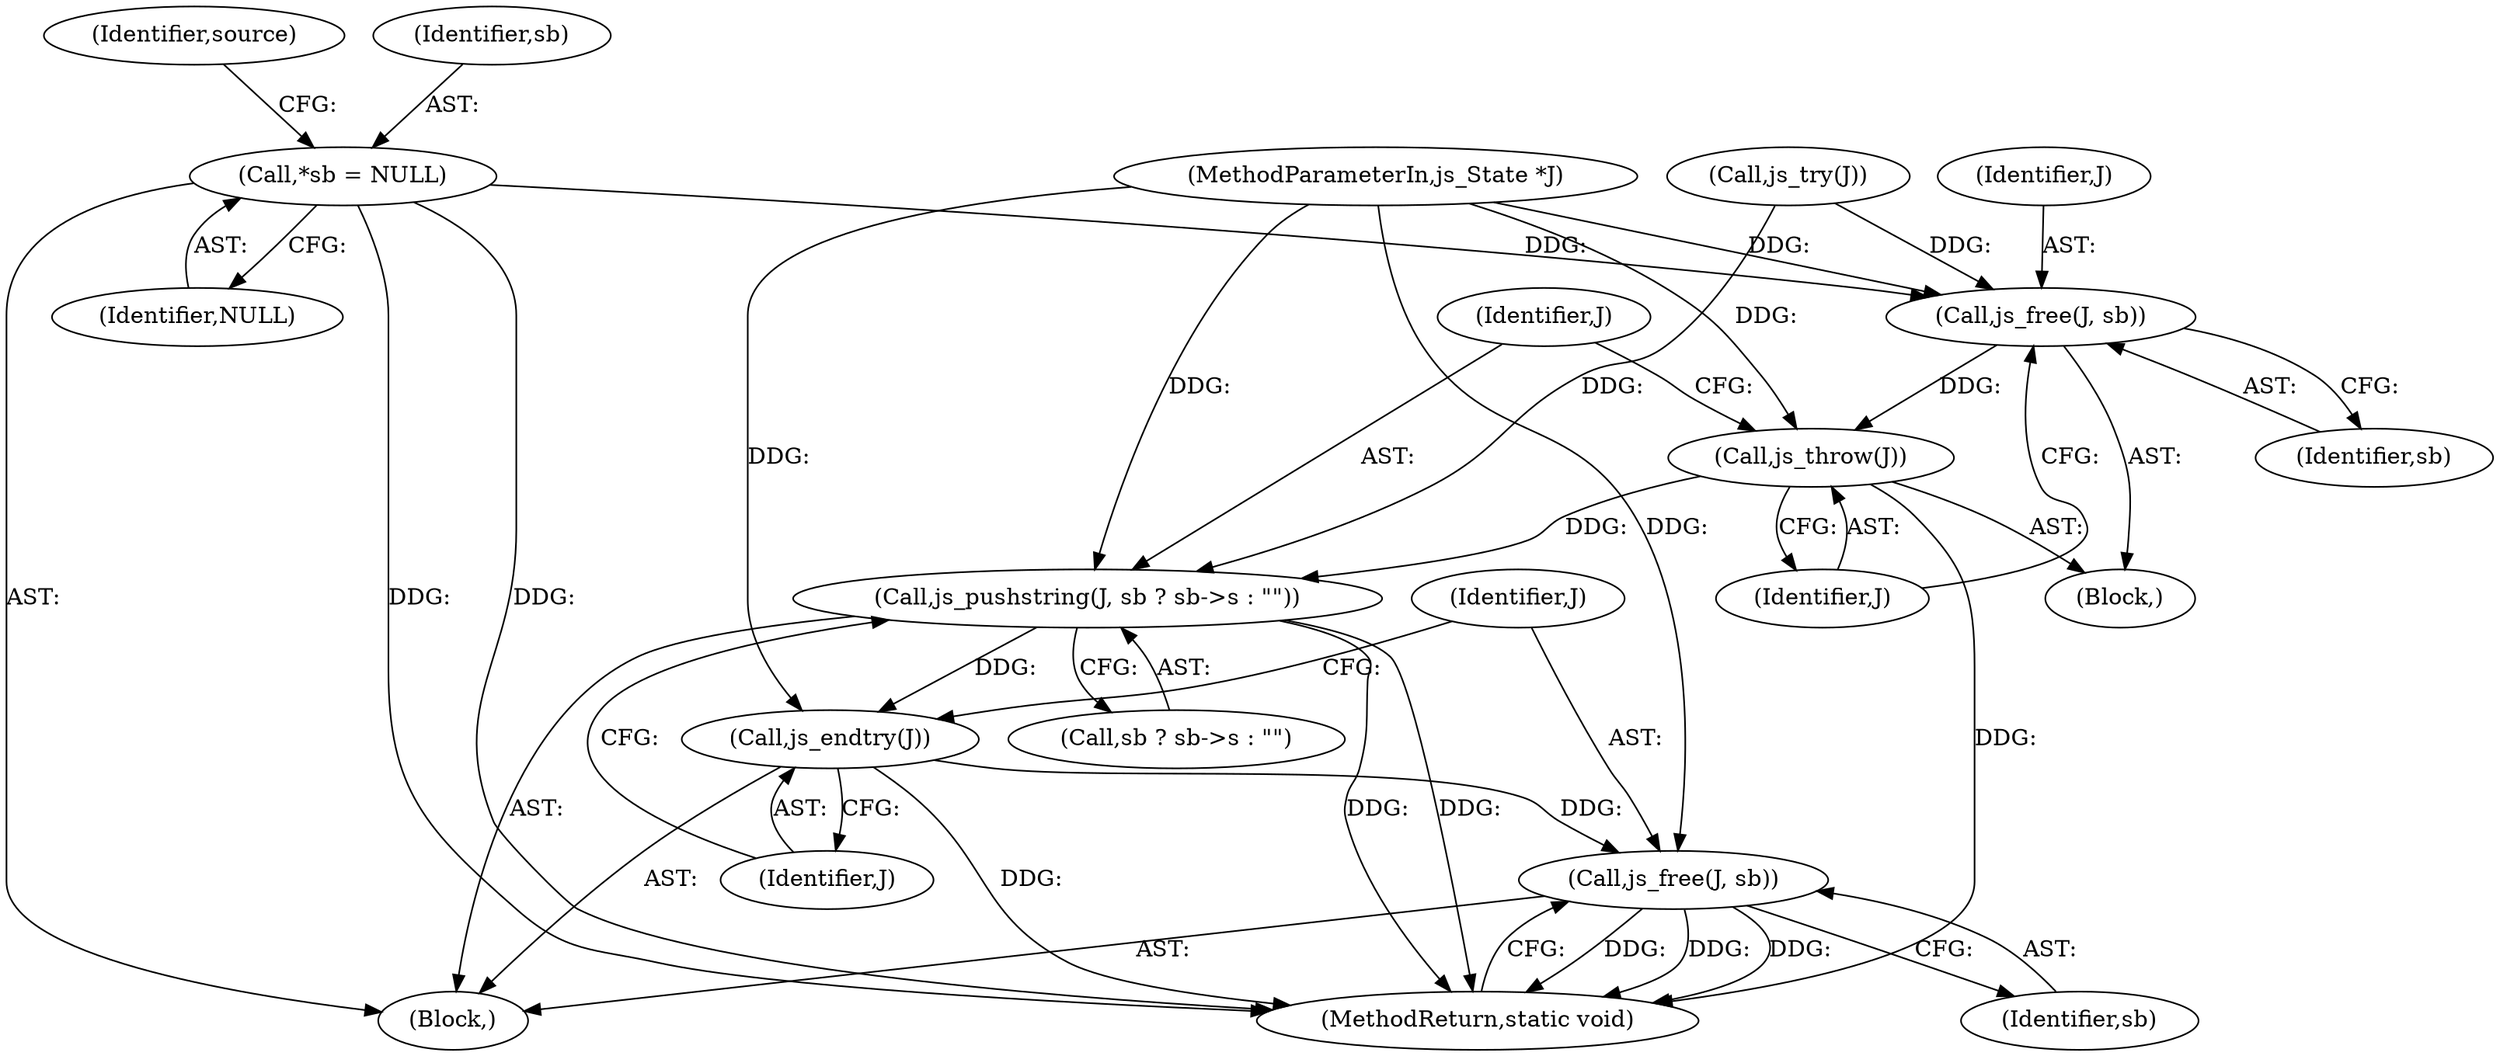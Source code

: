 digraph "0_mujs_00d4606c3baf813b7b1c176823b2729bf51002a2_2@pointer" {
"1000113" [label="(Call,*sb = NULL)"];
"1000513" [label="(Call,js_free(J, sb))"];
"1000516" [label="(Call,js_throw(J))"];
"1000518" [label="(Call,js_pushstring(J, sb ? sb->s : \"\"))"];
"1000526" [label="(Call,js_endtry(J))"];
"1000528" [label="(Call,js_free(J, sb))"];
"1000526" [label="(Call,js_endtry(J))"];
"1000517" [label="(Identifier,J)"];
"1000113" [label="(Call,*sb = NULL)"];
"1000520" [label="(Call,sb ? sb->s : \"\")"];
"1000510" [label="(Call,js_try(J))"];
"1000519" [label="(Identifier,J)"];
"1000518" [label="(Call,js_pushstring(J, sb ? sb->s : \"\"))"];
"1000516" [label="(Call,js_throw(J))"];
"1000528" [label="(Call,js_free(J, sb))"];
"1000527" [label="(Identifier,J)"];
"1000512" [label="(Block,)"];
"1000115" [label="(Identifier,NULL)"];
"1000529" [label="(Identifier,J)"];
"1000515" [label="(Identifier,sb)"];
"1000531" [label="(MethodReturn,static void)"];
"1000107" [label="(Block,)"];
"1000513" [label="(Call,js_free(J, sb))"];
"1000120" [label="(Identifier,source)"];
"1000514" [label="(Identifier,J)"];
"1000114" [label="(Identifier,sb)"];
"1000106" [label="(MethodParameterIn,js_State *J)"];
"1000530" [label="(Identifier,sb)"];
"1000113" -> "1000107"  [label="AST: "];
"1000113" -> "1000115"  [label="CFG: "];
"1000114" -> "1000113"  [label="AST: "];
"1000115" -> "1000113"  [label="AST: "];
"1000120" -> "1000113"  [label="CFG: "];
"1000113" -> "1000531"  [label="DDG: "];
"1000113" -> "1000531"  [label="DDG: "];
"1000113" -> "1000513"  [label="DDG: "];
"1000513" -> "1000512"  [label="AST: "];
"1000513" -> "1000515"  [label="CFG: "];
"1000514" -> "1000513"  [label="AST: "];
"1000515" -> "1000513"  [label="AST: "];
"1000517" -> "1000513"  [label="CFG: "];
"1000510" -> "1000513"  [label="DDG: "];
"1000106" -> "1000513"  [label="DDG: "];
"1000513" -> "1000516"  [label="DDG: "];
"1000516" -> "1000512"  [label="AST: "];
"1000516" -> "1000517"  [label="CFG: "];
"1000517" -> "1000516"  [label="AST: "];
"1000519" -> "1000516"  [label="CFG: "];
"1000516" -> "1000531"  [label="DDG: "];
"1000106" -> "1000516"  [label="DDG: "];
"1000516" -> "1000518"  [label="DDG: "];
"1000518" -> "1000107"  [label="AST: "];
"1000518" -> "1000520"  [label="CFG: "];
"1000519" -> "1000518"  [label="AST: "];
"1000520" -> "1000518"  [label="AST: "];
"1000527" -> "1000518"  [label="CFG: "];
"1000518" -> "1000531"  [label="DDG: "];
"1000518" -> "1000531"  [label="DDG: "];
"1000510" -> "1000518"  [label="DDG: "];
"1000106" -> "1000518"  [label="DDG: "];
"1000518" -> "1000526"  [label="DDG: "];
"1000526" -> "1000107"  [label="AST: "];
"1000526" -> "1000527"  [label="CFG: "];
"1000527" -> "1000526"  [label="AST: "];
"1000529" -> "1000526"  [label="CFG: "];
"1000526" -> "1000531"  [label="DDG: "];
"1000106" -> "1000526"  [label="DDG: "];
"1000526" -> "1000528"  [label="DDG: "];
"1000528" -> "1000107"  [label="AST: "];
"1000528" -> "1000530"  [label="CFG: "];
"1000529" -> "1000528"  [label="AST: "];
"1000530" -> "1000528"  [label="AST: "];
"1000531" -> "1000528"  [label="CFG: "];
"1000528" -> "1000531"  [label="DDG: "];
"1000528" -> "1000531"  [label="DDG: "];
"1000528" -> "1000531"  [label="DDG: "];
"1000106" -> "1000528"  [label="DDG: "];
}
